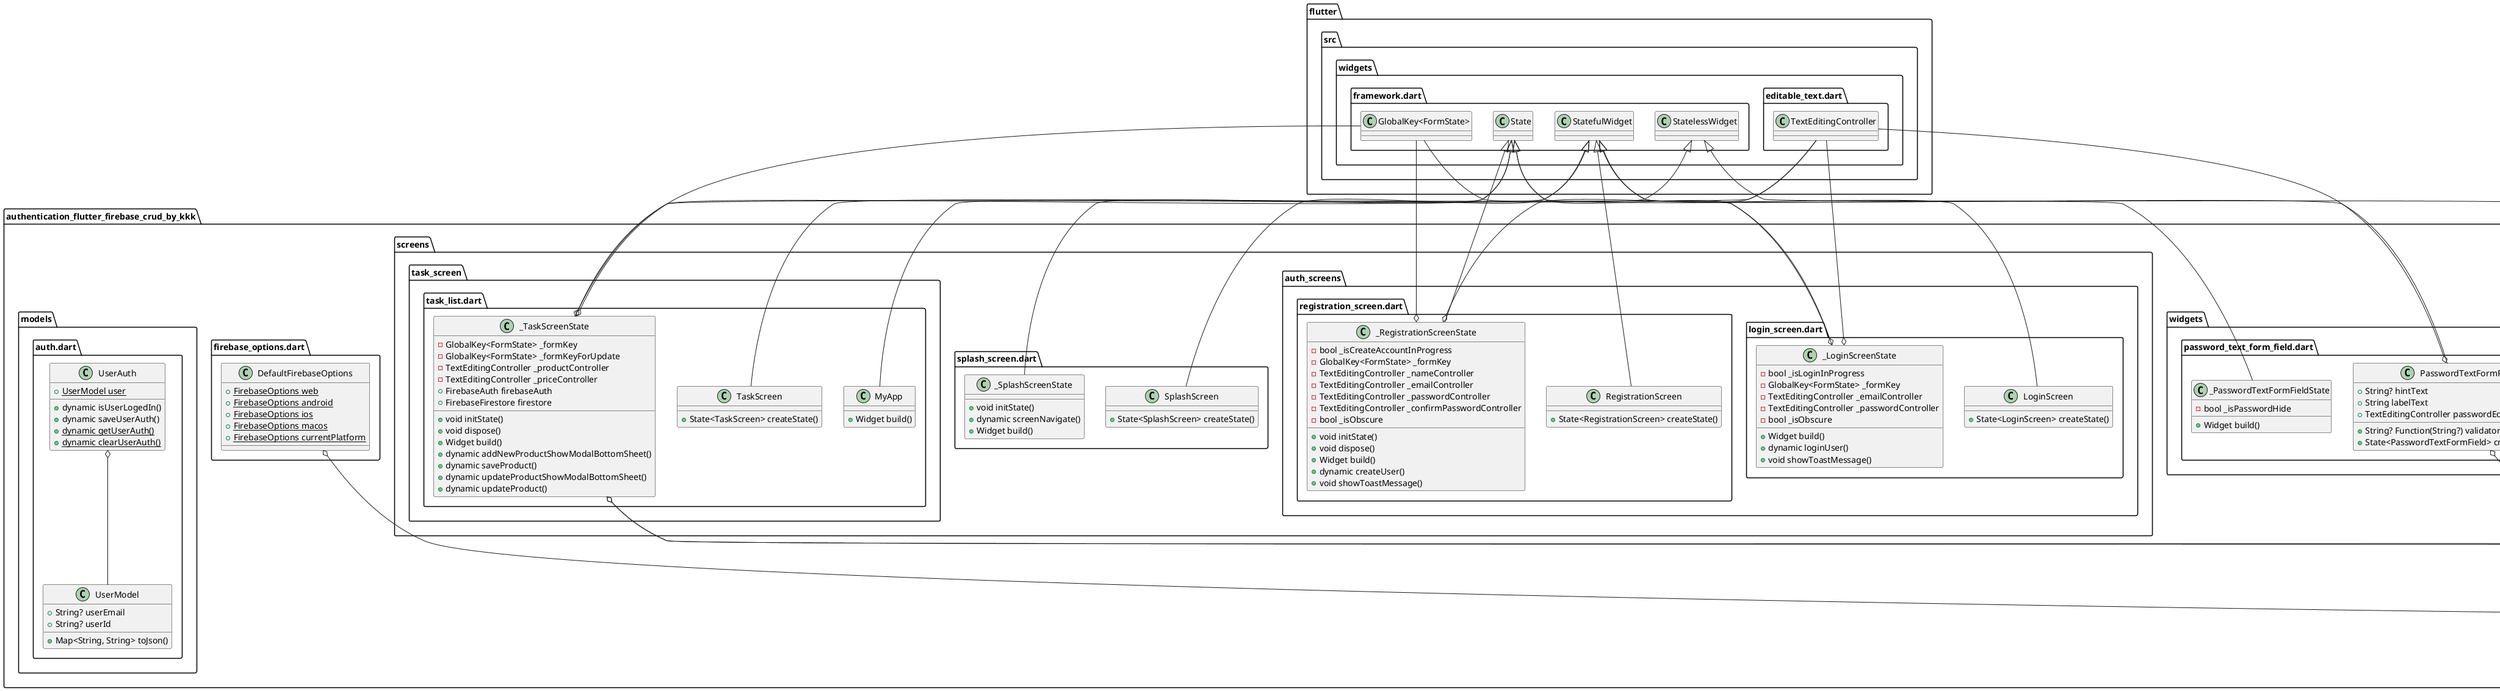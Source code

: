 @startuml
set namespaceSeparator ::

class "authentication_flutter_firebase_crud_by_kkk::app.dart::FirebaseCrud" {
  +Widget build()
}

"flutter::src::widgets::framework.dart::StatelessWidget" <|-- "authentication_flutter_firebase_crud_by_kkk::app.dart::FirebaseCrud"

class "authentication_flutter_firebase_crud_by_kkk::firebase_options.dart::DefaultFirebaseOptions" {
  {static} +FirebaseOptions web
  {static} +FirebaseOptions android
  {static} +FirebaseOptions ios
  {static} +FirebaseOptions macos
  {static} +FirebaseOptions currentPlatform
}

"authentication_flutter_firebase_crud_by_kkk::firebase_options.dart::DefaultFirebaseOptions" o-- "firebase_core_platform_interface::firebase_core_platform_interface.dart::FirebaseOptions"

class "authentication_flutter_firebase_crud_by_kkk::models::auth.dart::UserAuth" {
  {static} +UserModel user
  +dynamic isUserLogedIn()
  +dynamic saveUserAuth()
  {static} +dynamic getUserAuth()
  {static} +dynamic clearUserAuth()
}

"authentication_flutter_firebase_crud_by_kkk::models::auth.dart::UserAuth" o-- "authentication_flutter_firebase_crud_by_kkk::models::auth.dart::UserModel"

class "authentication_flutter_firebase_crud_by_kkk::models::auth.dart::UserModel" {
  +String? userEmail
  +String? userId
  +Map<String, String> toJson()
}

class "authentication_flutter_firebase_crud_by_kkk::screens::auth_screens::login_screen.dart::LoginScreen" {
  +State<LoginScreen> createState()
}

"flutter::src::widgets::framework.dart::StatefulWidget" <|-- "authentication_flutter_firebase_crud_by_kkk::screens::auth_screens::login_screen.dart::LoginScreen"

class "authentication_flutter_firebase_crud_by_kkk::screens::auth_screens::login_screen.dart::_LoginScreenState" {
  -bool _isLoginInProgress
  -GlobalKey<FormState> _formKey
  -TextEditingController _emailController
  -TextEditingController _passwordController
  -bool _isObscure
  +Widget build()
  +dynamic loginUser()
  +void showToastMessage()
}

"authentication_flutter_firebase_crud_by_kkk::screens::auth_screens::login_screen.dart::_LoginScreenState" o-- "flutter::src::widgets::framework.dart::GlobalKey<FormState>"
"authentication_flutter_firebase_crud_by_kkk::screens::auth_screens::login_screen.dart::_LoginScreenState" o-- "flutter::src::widgets::editable_text.dart::TextEditingController"
"flutter::src::widgets::framework.dart::State" <|-- "authentication_flutter_firebase_crud_by_kkk::screens::auth_screens::login_screen.dart::_LoginScreenState"

class "authentication_flutter_firebase_crud_by_kkk::screens::auth_screens::registration_screen.dart::RegistrationScreen" {
  +State<RegistrationScreen> createState()
}

"flutter::src::widgets::framework.dart::StatefulWidget" <|-- "authentication_flutter_firebase_crud_by_kkk::screens::auth_screens::registration_screen.dart::RegistrationScreen"

class "authentication_flutter_firebase_crud_by_kkk::screens::auth_screens::registration_screen.dart::_RegistrationScreenState" {
  -bool _isCreateAccountInProgress
  -GlobalKey<FormState> _formKey
  -TextEditingController _nameController
  -TextEditingController _emailController
  -TextEditingController _passwordController
  -TextEditingController _confirmPasswordController
  -bool _isObscure
  +void initState()
  +void dispose()
  +Widget build()
  +dynamic createUser()
  +void showToastMessage()
}

"authentication_flutter_firebase_crud_by_kkk::screens::auth_screens::registration_screen.dart::_RegistrationScreenState" o-- "flutter::src::widgets::framework.dart::GlobalKey<FormState>"
"authentication_flutter_firebase_crud_by_kkk::screens::auth_screens::registration_screen.dart::_RegistrationScreenState" o-- "flutter::src::widgets::editable_text.dart::TextEditingController"
"flutter::src::widgets::framework.dart::State" <|-- "authentication_flutter_firebase_crud_by_kkk::screens::auth_screens::registration_screen.dart::_RegistrationScreenState"

class "authentication_flutter_firebase_crud_by_kkk::screens::splash_screen.dart::SplashScreen" {
  +State<SplashScreen> createState()
}

"flutter::src::widgets::framework.dart::StatefulWidget" <|-- "authentication_flutter_firebase_crud_by_kkk::screens::splash_screen.dart::SplashScreen"

class "authentication_flutter_firebase_crud_by_kkk::screens::splash_screen.dart::_SplashScreenState" {
  +void initState()
  +dynamic screenNavigate()
  +Widget build()
}

"flutter::src::widgets::framework.dart::State" <|-- "authentication_flutter_firebase_crud_by_kkk::screens::splash_screen.dart::_SplashScreenState"

class "authentication_flutter_firebase_crud_by_kkk::screens::task_screen::task_list.dart::MyApp" {
  +Widget build()
}

"flutter::src::widgets::framework.dart::StatelessWidget" <|-- "authentication_flutter_firebase_crud_by_kkk::screens::task_screen::task_list.dart::MyApp"

class "authentication_flutter_firebase_crud_by_kkk::screens::task_screen::task_list.dart::TaskScreen" {
  +State<TaskScreen> createState()
}

"flutter::src::widgets::framework.dart::StatefulWidget" <|-- "authentication_flutter_firebase_crud_by_kkk::screens::task_screen::task_list.dart::TaskScreen"

class "authentication_flutter_firebase_crud_by_kkk::screens::task_screen::task_list.dart::_TaskScreenState" {
  -GlobalKey<FormState> _formKey
  -GlobalKey<FormState> _formKeyForUpdate
  -TextEditingController _productController
  -TextEditingController _priceController
  +FirebaseAuth firebaseAuth
  +FirebaseFirestore firestore
  +void initState()
  +void dispose()
  +Widget build()
  +dynamic addNewProductShowModalBottomSheet()
  +dynamic saveProduct()
  +dynamic updateProductShowModalBottomSheet()
  +dynamic updateProduct()
}

"authentication_flutter_firebase_crud_by_kkk::screens::task_screen::task_list.dart::_TaskScreenState" o-- "flutter::src::widgets::framework.dart::GlobalKey<FormState>"
"authentication_flutter_firebase_crud_by_kkk::screens::task_screen::task_list.dart::_TaskScreenState" o-- "flutter::src::widgets::editable_text.dart::TextEditingController"
"authentication_flutter_firebase_crud_by_kkk::screens::task_screen::task_list.dart::_TaskScreenState" o-- "firebase_auth::firebase_auth.dart::FirebaseAuth"
"authentication_flutter_firebase_crud_by_kkk::screens::task_screen::task_list.dart::_TaskScreenState" o-- "cloud_firestore::cloud_firestore.dart::FirebaseFirestore"
"flutter::src::widgets::framework.dart::State" <|-- "authentication_flutter_firebase_crud_by_kkk::screens::task_screen::task_list.dart::_TaskScreenState"

class "authentication_flutter_firebase_crud_by_kkk::widgets::password_text_form_field.dart::PasswordTextFormField" {
  +String? hintText
  +String labelText
  +String? Function(String?) validator
  +TextEditingController passwordEditingController
  +State<PasswordTextFormField> createState()
}

"authentication_flutter_firebase_crud_by_kkk::widgets::password_text_form_field.dart::PasswordTextFormField" o-- "null::String Function(String)"
"authentication_flutter_firebase_crud_by_kkk::widgets::password_text_form_field.dart::PasswordTextFormField" o-- "flutter::src::widgets::editable_text.dart::TextEditingController"
"flutter::src::widgets::framework.dart::StatefulWidget" <|-- "authentication_flutter_firebase_crud_by_kkk::widgets::password_text_form_field.dart::PasswordTextFormField"

class "authentication_flutter_firebase_crud_by_kkk::widgets::password_text_form_field.dart::_PasswordTextFormFieldState" {
  -bool _isPasswordHide
  +Widget build()
}

"flutter::src::widgets::framework.dart::State" <|-- "authentication_flutter_firebase_crud_by_kkk::widgets::password_text_form_field.dart::_PasswordTextFormFieldState"


@enduml
